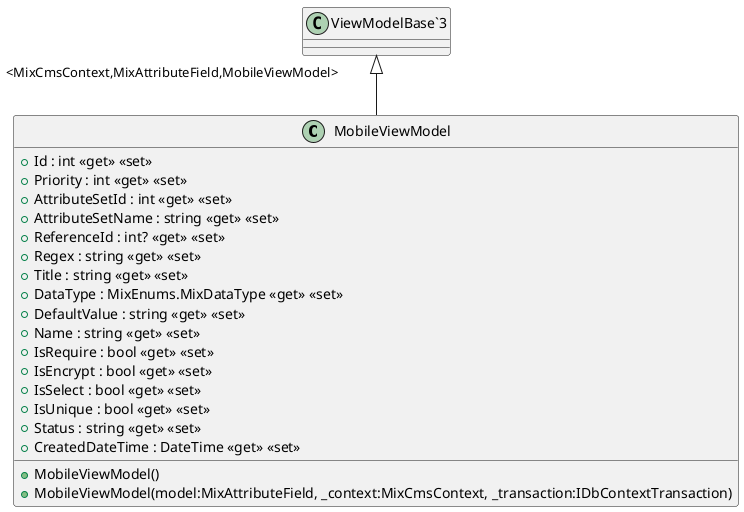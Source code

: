@startuml
class MobileViewModel {
    + Id : int <<get>> <<set>>
    + Priority : int <<get>> <<set>>
    + AttributeSetId : int <<get>> <<set>>
    + AttributeSetName : string <<get>> <<set>>
    + ReferenceId : int? <<get>> <<set>>
    + Regex : string <<get>> <<set>>
    + Title : string <<get>> <<set>>
    + DataType : MixEnums.MixDataType <<get>> <<set>>
    + DefaultValue : string <<get>> <<set>>
    + Name : string <<get>> <<set>>
    + IsRequire : bool <<get>> <<set>>
    + IsEncrypt : bool <<get>> <<set>>
    + IsSelect : bool <<get>> <<set>>
    + IsUnique : bool <<get>> <<set>>
    + Status : string <<get>> <<set>>
    + CreatedDateTime : DateTime <<get>> <<set>>
    + MobileViewModel()
    + MobileViewModel(model:MixAttributeField, _context:MixCmsContext, _transaction:IDbContextTransaction)
}
"ViewModelBase`3" "<MixCmsContext,MixAttributeField,MobileViewModel>" <|-- MobileViewModel
@enduml
